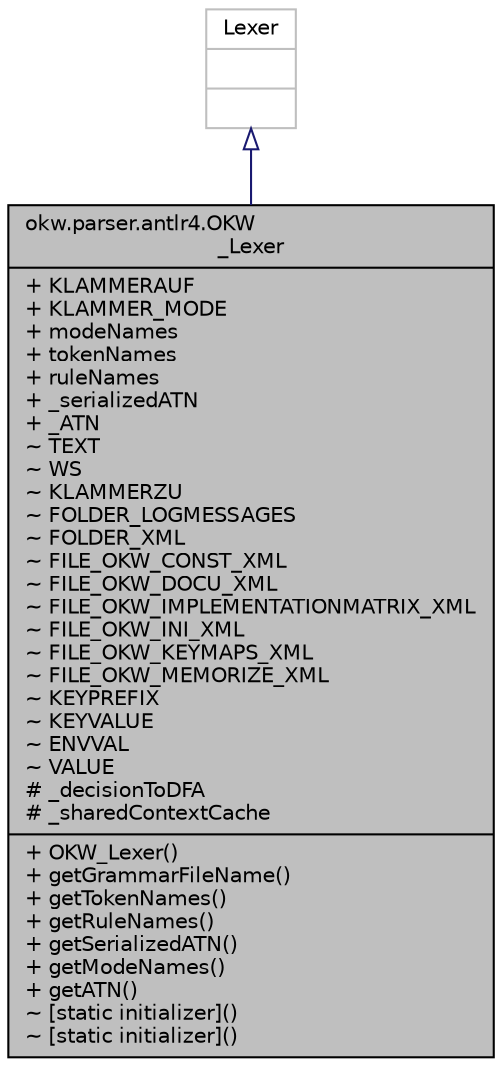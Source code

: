 digraph "okw.parser.antlr4.OKW_Lexer"
{
 // INTERACTIVE_SVG=YES
  edge [fontname="Helvetica",fontsize="10",labelfontname="Helvetica",labelfontsize="10"];
  node [fontname="Helvetica",fontsize="10",shape=record];
  Node0 [label="{okw.parser.antlr4.OKW\l_Lexer\n|+ KLAMMERAUF\l+ KLAMMER_MODE\l+ modeNames\l+ tokenNames\l+ ruleNames\l+ _serializedATN\l+ _ATN\l~ TEXT\l~ WS\l~ KLAMMERZU\l~ FOLDER_LOGMESSAGES\l~ FOLDER_XML\l~ FILE_OKW_CONST_XML\l~ FILE_OKW_DOCU_XML\l~ FILE_OKW_IMPLEMENTATIONMATRIX_XML\l~ FILE_OKW_INI_XML\l~ FILE_OKW_KEYMAPS_XML\l~ FILE_OKW_MEMORIZE_XML\l~ KEYPREFIX\l~ KEYVALUE\l~ ENVVAL\l~ VALUE\l# _decisionToDFA\l# _sharedContextCache\l|+ OKW_Lexer()\l+ getGrammarFileName()\l+ getTokenNames()\l+ getRuleNames()\l+ getSerializedATN()\l+ getModeNames()\l+ getATN()\l~ [static initializer]()\l~ [static initializer]()\l}",height=0.2,width=0.4,color="black", fillcolor="grey75", style="filled", fontcolor="black"];
  Node1 -> Node0 [dir="back",color="midnightblue",fontsize="10",style="solid",arrowtail="onormal",fontname="Helvetica"];
  Node1 [label="{Lexer\n||}",height=0.2,width=0.4,color="grey75", fillcolor="white", style="filled"];
}
